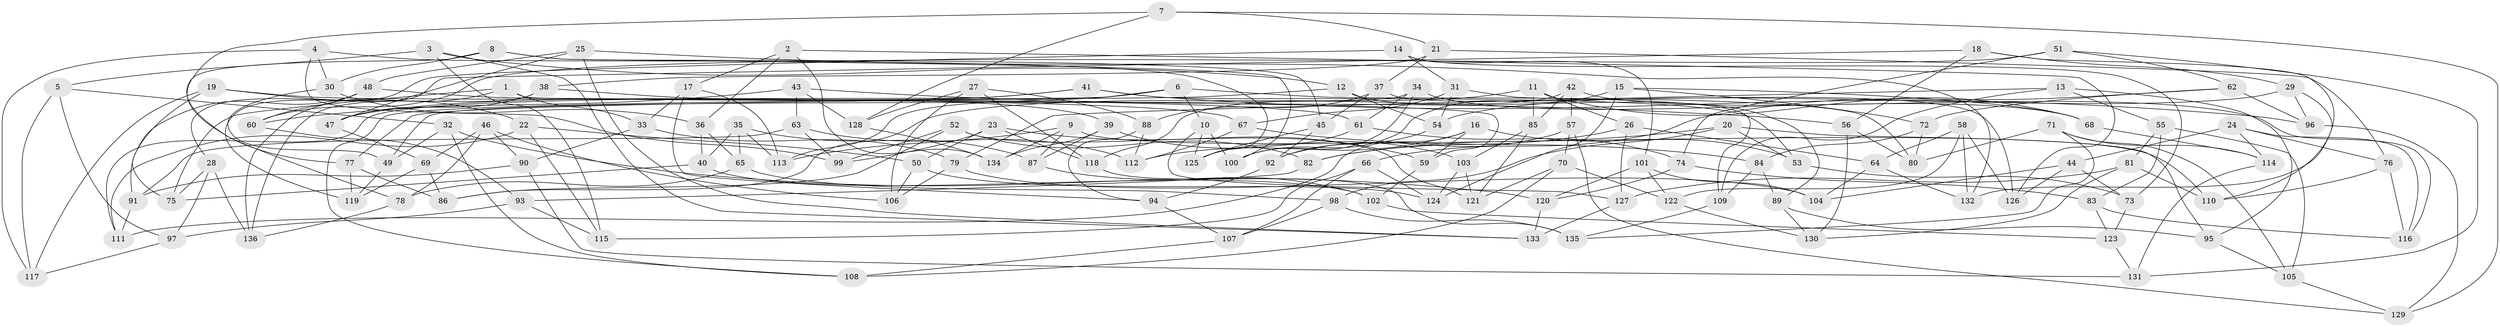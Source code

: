 // Generated by graph-tools (version 1.1) at 2025/27/03/09/25 03:27:01]
// undirected, 136 vertices, 272 edges
graph export_dot {
graph [start="1"]
  node [color=gray90,style=filled];
  1;
  2;
  3;
  4;
  5;
  6;
  7;
  8;
  9;
  10;
  11;
  12;
  13;
  14;
  15;
  16;
  17;
  18;
  19;
  20;
  21;
  22;
  23;
  24;
  25;
  26;
  27;
  28;
  29;
  30;
  31;
  32;
  33;
  34;
  35;
  36;
  37;
  38;
  39;
  40;
  41;
  42;
  43;
  44;
  45;
  46;
  47;
  48;
  49;
  50;
  51;
  52;
  53;
  54;
  55;
  56;
  57;
  58;
  59;
  60;
  61;
  62;
  63;
  64;
  65;
  66;
  67;
  68;
  69;
  70;
  71;
  72;
  73;
  74;
  75;
  76;
  77;
  78;
  79;
  80;
  81;
  82;
  83;
  84;
  85;
  86;
  87;
  88;
  89;
  90;
  91;
  92;
  93;
  94;
  95;
  96;
  97;
  98;
  99;
  100;
  101;
  102;
  103;
  104;
  105;
  106;
  107;
  108;
  109;
  110;
  111;
  112;
  113;
  114;
  115;
  116;
  117;
  118;
  119;
  120;
  121;
  122;
  123;
  124;
  125;
  126;
  127;
  128;
  129;
  130;
  131;
  132;
  133;
  134;
  135;
  136;
  1 -- 136;
  1 -- 33;
  1 -- 59;
  1 -- 75;
  2 -- 36;
  2 -- 126;
  2 -- 17;
  2 -- 134;
  3 -- 115;
  3 -- 133;
  3 -- 12;
  3 -- 5;
  4 -- 30;
  4 -- 125;
  4 -- 99;
  4 -- 117;
  5 -- 32;
  5 -- 117;
  5 -- 97;
  6 -- 113;
  6 -- 80;
  6 -- 108;
  6 -- 10;
  7 -- 129;
  7 -- 21;
  7 -- 77;
  7 -- 128;
  8 -- 78;
  8 -- 45;
  8 -- 30;
  8 -- 100;
  9 -- 113;
  9 -- 87;
  9 -- 110;
  9 -- 134;
  10 -- 127;
  10 -- 100;
  10 -- 125;
  11 -- 86;
  11 -- 68;
  11 -- 26;
  11 -- 85;
  12 -- 77;
  12 -- 54;
  12 -- 89;
  13 -- 79;
  13 -- 95;
  13 -- 109;
  13 -- 55;
  14 -- 73;
  14 -- 31;
  14 -- 101;
  14 -- 28;
  15 -- 68;
  15 -- 72;
  15 -- 124;
  15 -- 100;
  16 -- 53;
  16 -- 112;
  16 -- 111;
  16 -- 59;
  17 -- 94;
  17 -- 113;
  17 -- 33;
  18 -- 132;
  18 -- 119;
  18 -- 29;
  18 -- 56;
  19 -- 67;
  19 -- 75;
  19 -- 22;
  19 -- 117;
  20 -- 82;
  20 -- 98;
  20 -- 53;
  20 -- 95;
  21 -- 76;
  21 -- 37;
  21 -- 38;
  22 -- 50;
  22 -- 111;
  22 -- 115;
  23 -- 59;
  23 -- 118;
  23 -- 50;
  23 -- 99;
  24 -- 44;
  24 -- 114;
  24 -- 76;
  24 -- 116;
  25 -- 47;
  25 -- 48;
  25 -- 132;
  25 -- 133;
  26 -- 127;
  26 -- 64;
  26 -- 82;
  27 -- 88;
  27 -- 128;
  27 -- 106;
  27 -- 118;
  28 -- 97;
  28 -- 75;
  28 -- 136;
  29 -- 96;
  29 -- 54;
  29 -- 110;
  30 -- 36;
  30 -- 49;
  31 -- 109;
  31 -- 67;
  31 -- 54;
  32 -- 108;
  32 -- 49;
  32 -- 120;
  33 -- 90;
  33 -- 79;
  34 -- 68;
  34 -- 49;
  34 -- 61;
  34 -- 100;
  35 -- 113;
  35 -- 87;
  35 -- 65;
  35 -- 40;
  36 -- 40;
  36 -- 65;
  37 -- 45;
  37 -- 126;
  37 -- 88;
  38 -- 136;
  38 -- 47;
  38 -- 39;
  39 -- 103;
  39 -- 87;
  39 -- 134;
  40 -- 75;
  40 -- 102;
  41 -- 47;
  41 -- 111;
  41 -- 96;
  41 -- 53;
  42 -- 57;
  42 -- 118;
  42 -- 85;
  42 -- 116;
  43 -- 56;
  43 -- 63;
  43 -- 128;
  43 -- 60;
  44 -- 73;
  44 -- 126;
  44 -- 104;
  45 -- 92;
  45 -- 125;
  46 -- 90;
  46 -- 69;
  46 -- 106;
  46 -- 78;
  47 -- 69;
  48 -- 60;
  48 -- 61;
  48 -- 91;
  49 -- 119;
  50 -- 124;
  50 -- 106;
  51 -- 131;
  51 -- 62;
  51 -- 60;
  51 -- 74;
  52 -- 121;
  52 -- 82;
  52 -- 86;
  52 -- 99;
  53 -- 73;
  54 -- 92;
  55 -- 105;
  55 -- 81;
  55 -- 83;
  56 -- 130;
  56 -- 80;
  57 -- 92;
  57 -- 129;
  57 -- 70;
  58 -- 126;
  58 -- 64;
  58 -- 132;
  58 -- 122;
  59 -- 102;
  60 -- 93;
  61 -- 125;
  61 -- 74;
  62 -- 66;
  62 -- 96;
  62 -- 72;
  63 -- 99;
  63 -- 91;
  63 -- 112;
  64 -- 104;
  64 -- 132;
  65 -- 98;
  65 -- 78;
  66 -- 124;
  66 -- 115;
  66 -- 107;
  67 -- 112;
  67 -- 84;
  68 -- 114;
  69 -- 86;
  69 -- 119;
  70 -- 121;
  70 -- 108;
  70 -- 122;
  71 -- 114;
  71 -- 80;
  71 -- 105;
  71 -- 135;
  72 -- 84;
  72 -- 80;
  73 -- 123;
  74 -- 120;
  74 -- 83;
  76 -- 116;
  76 -- 110;
  77 -- 86;
  77 -- 119;
  78 -- 136;
  79 -- 104;
  79 -- 106;
  81 -- 110;
  81 -- 130;
  81 -- 127;
  82 -- 93;
  83 -- 116;
  83 -- 123;
  84 -- 89;
  84 -- 109;
  85 -- 103;
  85 -- 121;
  87 -- 102;
  88 -- 112;
  88 -- 94;
  89 -- 130;
  89 -- 95;
  90 -- 91;
  90 -- 131;
  91 -- 111;
  92 -- 94;
  93 -- 97;
  93 -- 115;
  94 -- 107;
  95 -- 105;
  96 -- 129;
  97 -- 117;
  98 -- 135;
  98 -- 107;
  101 -- 104;
  101 -- 120;
  101 -- 122;
  102 -- 123;
  103 -- 124;
  103 -- 121;
  105 -- 129;
  107 -- 108;
  109 -- 135;
  114 -- 131;
  118 -- 135;
  120 -- 133;
  122 -- 130;
  123 -- 131;
  127 -- 133;
  128 -- 134;
}
